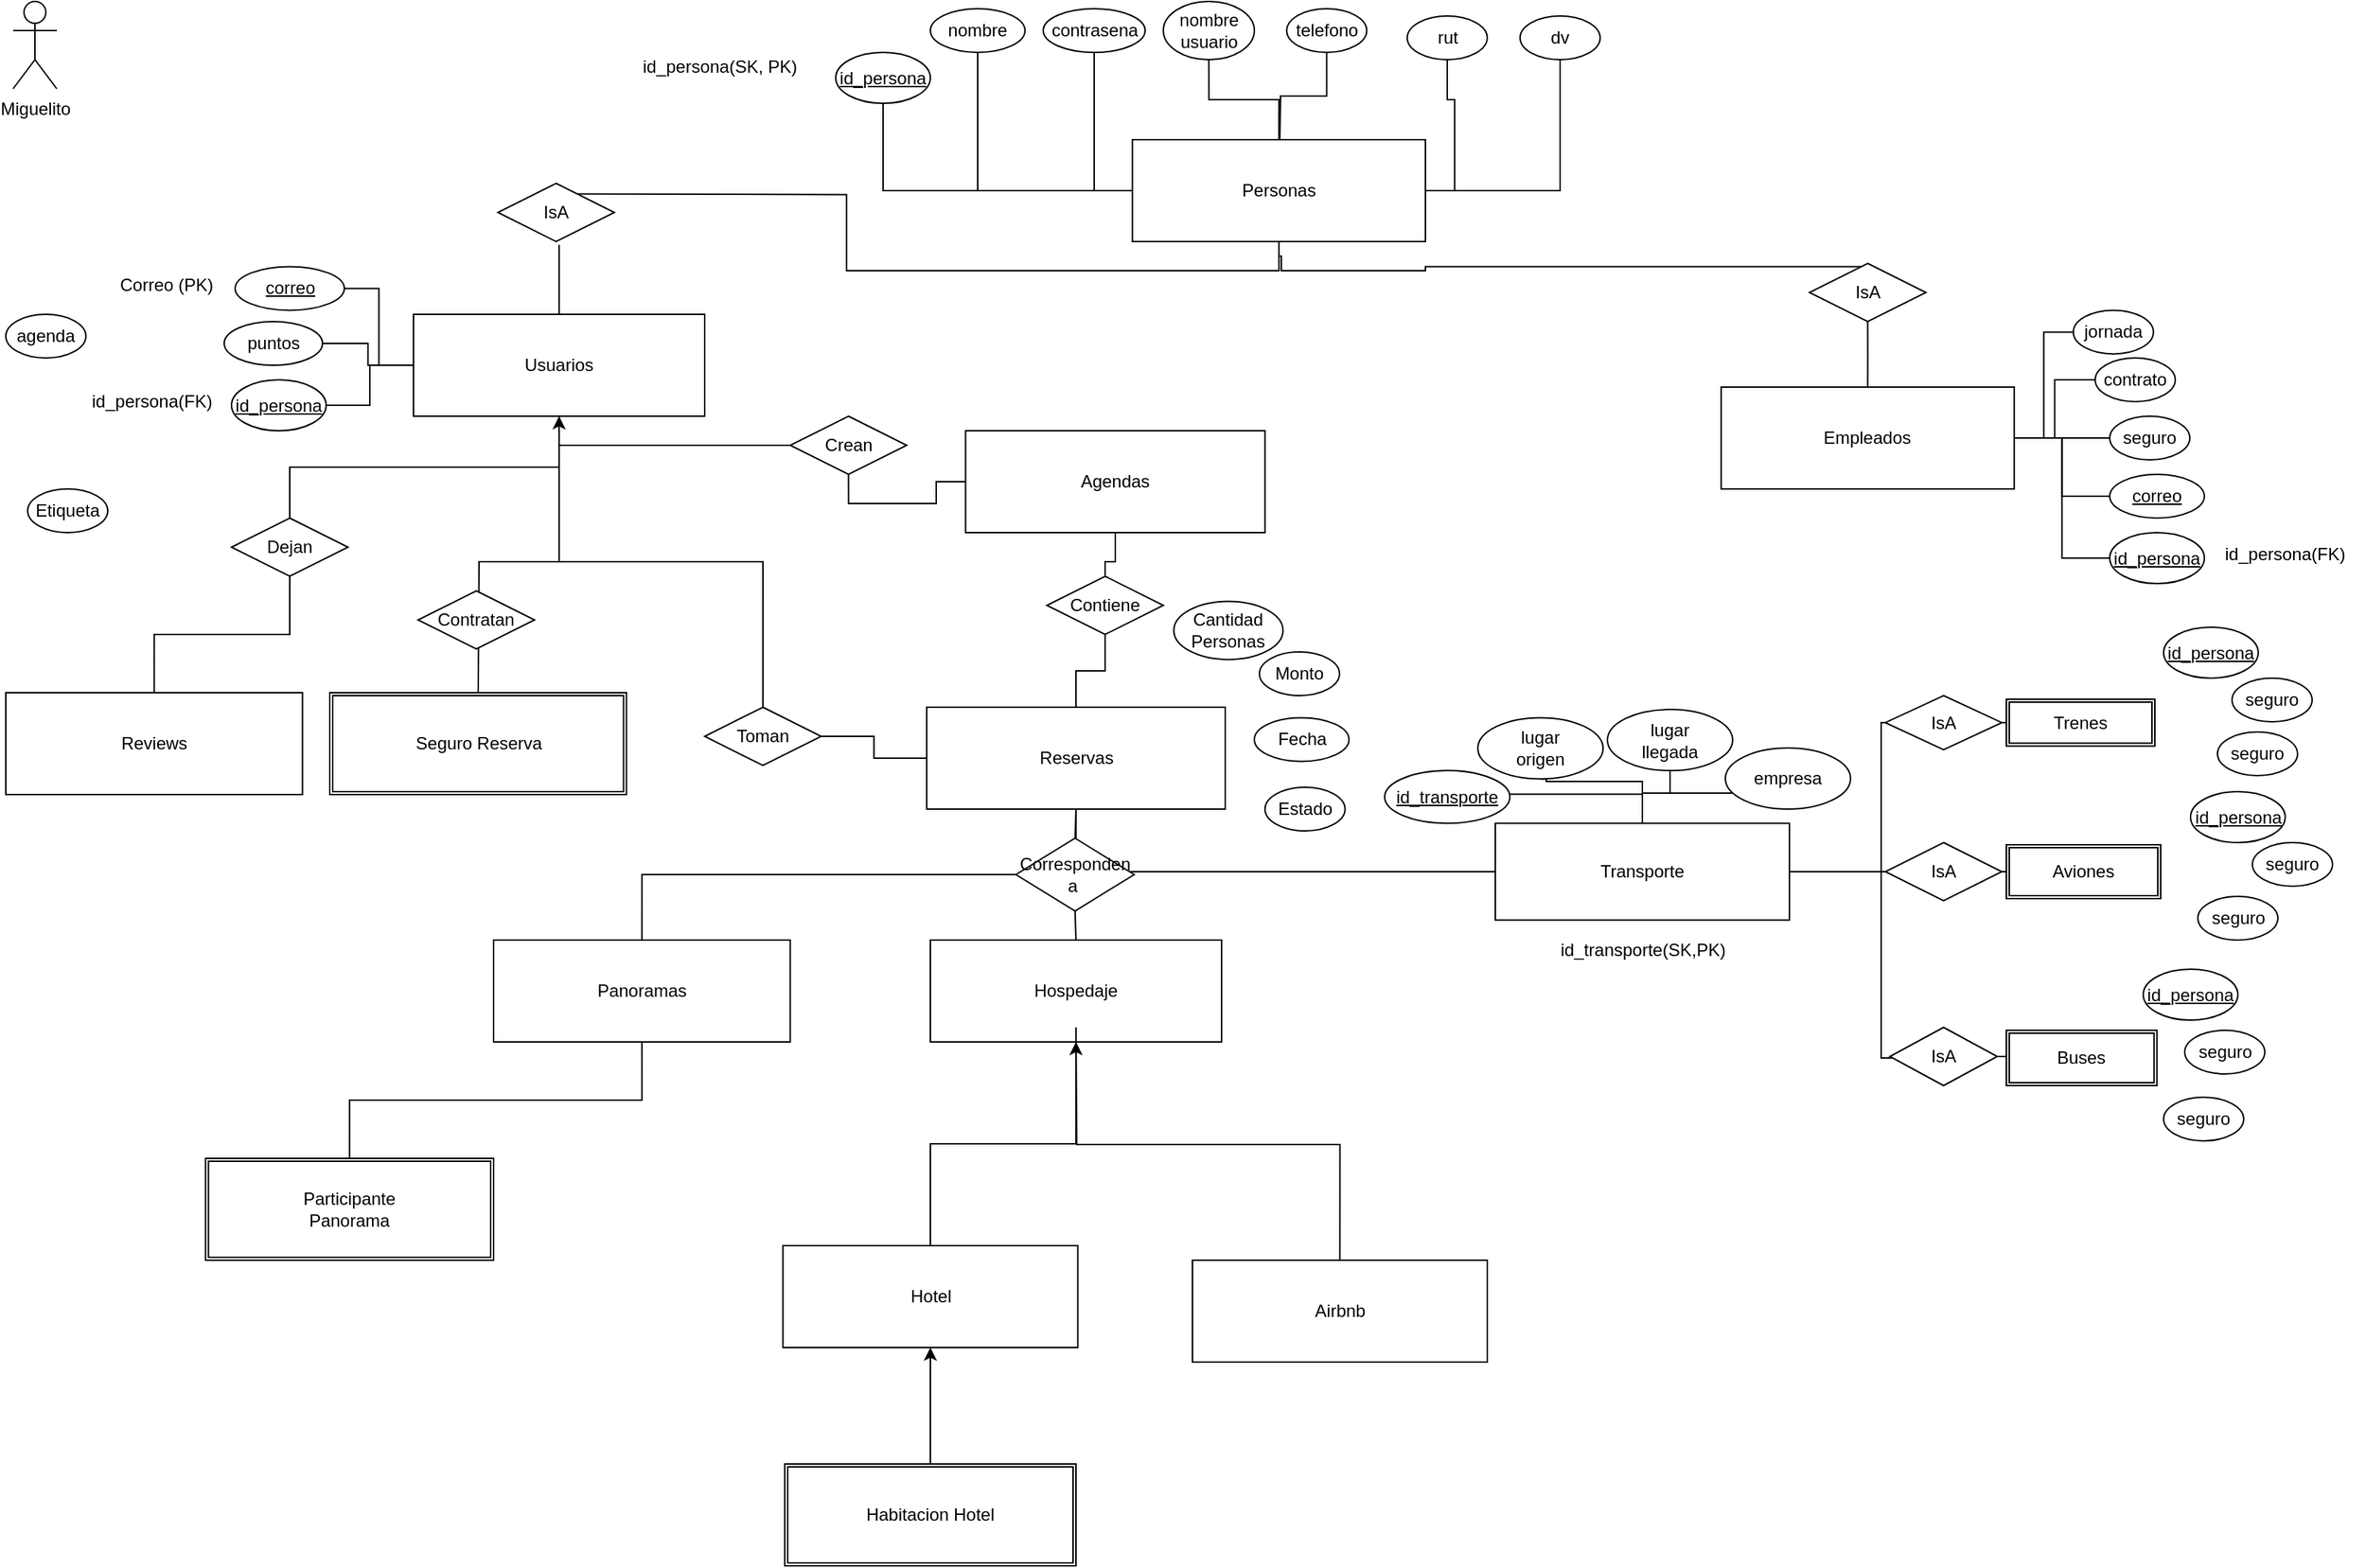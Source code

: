 <mxfile version="26.2.10">
  <diagram id="C5RBs43oDa-KdzZeNtuy" name="Page-1">
    <mxGraphModel dx="341" dy="425" grid="0" gridSize="10" guides="1" tooltips="1" connect="1" arrows="1" fold="1" page="1" pageScale="1" pageWidth="827" pageHeight="1169" background="light-dark(#FFFFFF,#666666)" math="0" shadow="0">
      <root>
        <mxCell id="WIyWlLk6GJQsqaUBKTNV-0" />
        <mxCell id="WIyWlLk6GJQsqaUBKTNV-1" parent="WIyWlLk6GJQsqaUBKTNV-0" />
        <mxCell id="hxK-bMpqANBksW4O4nug-61" style="edgeStyle=orthogonalEdgeStyle;rounded=0;orthogonalLoop=1;jettySize=auto;html=1;exitX=0.5;exitY=1;exitDx=0;exitDy=0;entryX=0.5;entryY=0;entryDx=0;entryDy=0;endArrow=none;startFill=0;labelBackgroundColor=none;fontColor=default;" edge="1" parent="WIyWlLk6GJQsqaUBKTNV-1" source="hxK-bMpqANBksW4O4nug-2">
          <mxGeometry relative="1" as="geometry">
            <mxPoint x="405" y="147.19" as="targetPoint" />
          </mxGeometry>
        </mxCell>
        <mxCell id="hxK-bMpqANBksW4O4nug-2" value="Personas" style="rounded=0;whiteSpace=wrap;html=1;labelBackgroundColor=none;" vertex="1" parent="WIyWlLk6GJQsqaUBKTNV-1">
          <mxGeometry x="798.75" y="110" width="201.25" height="70" as="geometry" />
        </mxCell>
        <mxCell id="hxK-bMpqANBksW4O4nug-65" style="edgeStyle=orthogonalEdgeStyle;rounded=0;orthogonalLoop=1;jettySize=auto;html=1;exitX=0.5;exitY=0;exitDx=0;exitDy=0;entryX=1;entryY=0.5;entryDx=0;entryDy=0;endArrow=none;startFill=0;labelBackgroundColor=none;fontColor=default;" edge="1" parent="WIyWlLk6GJQsqaUBKTNV-1" source="hxK-bMpqANBksW4O4nug-3">
          <mxGeometry relative="1" as="geometry">
            <mxPoint x="405.0" y="182.19" as="targetPoint" />
          </mxGeometry>
        </mxCell>
        <mxCell id="hxK-bMpqANBksW4O4nug-3" value="Usuarios" style="rounded=0;whiteSpace=wrap;html=1;labelBackgroundColor=none;" vertex="1" parent="WIyWlLk6GJQsqaUBKTNV-1">
          <mxGeometry x="305" y="230" width="199.99" height="70" as="geometry" />
        </mxCell>
        <mxCell id="hxK-bMpqANBksW4O4nug-144" style="edgeStyle=orthogonalEdgeStyle;rounded=0;orthogonalLoop=1;jettySize=auto;html=1;exitX=0.5;exitY=1;exitDx=0;exitDy=0;endArrow=none;startFill=0;labelBackgroundColor=none;fontColor=default;" edge="1" parent="WIyWlLk6GJQsqaUBKTNV-1" source="hxK-bMpqANBksW4O4nug-145" target="hxK-bMpqANBksW4O4nug-6">
          <mxGeometry relative="1" as="geometry" />
        </mxCell>
        <mxCell id="hxK-bMpqANBksW4O4nug-5" value="Agendas" style="rounded=0;whiteSpace=wrap;html=1;labelBackgroundColor=none;" vertex="1" parent="WIyWlLk6GJQsqaUBKTNV-1">
          <mxGeometry x="684.19" y="310" width="205.62" height="70" as="geometry" />
        </mxCell>
        <mxCell id="hxK-bMpqANBksW4O4nug-137" style="edgeStyle=orthogonalEdgeStyle;rounded=0;orthogonalLoop=1;jettySize=auto;html=1;exitX=0.5;exitY=0;exitDx=0;exitDy=0;entryX=0.5;entryY=1;entryDx=0;entryDy=0;labelBackgroundColor=none;fontColor=default;" edge="1" parent="WIyWlLk6GJQsqaUBKTNV-1" source="hxK-bMpqANBksW4O4nug-138" target="hxK-bMpqANBksW4O4nug-3">
          <mxGeometry relative="1" as="geometry">
            <Array as="points">
              <mxPoint x="545" y="400" />
              <mxPoint x="405" y="400" />
            </Array>
          </mxGeometry>
        </mxCell>
        <mxCell id="hxK-bMpqANBksW4O4nug-6" value="Reservas" style="rounded=0;whiteSpace=wrap;html=1;labelBackgroundColor=none;" vertex="1" parent="WIyWlLk6GJQsqaUBKTNV-1">
          <mxGeometry x="657.5" y="500" width="205" height="70" as="geometry" />
        </mxCell>
        <mxCell id="hxK-bMpqANBksW4O4nug-98" style="edgeStyle=orthogonalEdgeStyle;rounded=0;orthogonalLoop=1;jettySize=auto;html=1;exitX=0.5;exitY=0;exitDx=0;exitDy=0;entryX=0.5;entryY=1;entryDx=0;entryDy=0;endArrow=none;startFill=0;labelBackgroundColor=none;fontColor=default;" edge="1" parent="WIyWlLk6GJQsqaUBKTNV-1" source="hxK-bMpqANBksW4O4nug-150" target="hxK-bMpqANBksW4O4nug-6">
          <mxGeometry relative="1" as="geometry">
            <mxPoint x="760.222" y="600" as="targetPoint" />
          </mxGeometry>
        </mxCell>
        <mxCell id="hxK-bMpqANBksW4O4nug-7" value="Hospedaje" style="rounded=0;whiteSpace=wrap;html=1;labelBackgroundColor=none;" vertex="1" parent="WIyWlLk6GJQsqaUBKTNV-1">
          <mxGeometry x="660" y="660" width="200" height="70" as="geometry" />
        </mxCell>
        <mxCell id="hxK-bMpqANBksW4O4nug-101" style="edgeStyle=orthogonalEdgeStyle;rounded=0;orthogonalLoop=1;jettySize=auto;html=1;exitX=0.5;exitY=0;exitDx=0;exitDy=0;entryX=0.5;entryY=1;entryDx=0;entryDy=0;labelBackgroundColor=none;fontColor=default;" edge="1" parent="WIyWlLk6GJQsqaUBKTNV-1" source="hxK-bMpqANBksW4O4nug-8" target="hxK-bMpqANBksW4O4nug-7">
          <mxGeometry relative="1" as="geometry" />
        </mxCell>
        <mxCell id="hxK-bMpqANBksW4O4nug-8" value="Hotel" style="rounded=0;whiteSpace=wrap;html=1;labelBackgroundColor=none;" vertex="1" parent="WIyWlLk6GJQsqaUBKTNV-1">
          <mxGeometry x="558.75" y="870" width="202.5" height="70" as="geometry" />
        </mxCell>
        <mxCell id="hxK-bMpqANBksW4O4nug-102" style="edgeStyle=orthogonalEdgeStyle;rounded=0;orthogonalLoop=1;jettySize=auto;html=1;exitX=0.5;exitY=0;exitDx=0;exitDy=0;endArrow=none;startFill=0;labelBackgroundColor=none;fontColor=default;" edge="1" parent="WIyWlLk6GJQsqaUBKTNV-1" source="hxK-bMpqANBksW4O4nug-9">
          <mxGeometry relative="1" as="geometry">
            <mxPoint x="760" y="720" as="targetPoint" />
          </mxGeometry>
        </mxCell>
        <mxCell id="hxK-bMpqANBksW4O4nug-9" value="Airbnb" style="rounded=0;whiteSpace=wrap;html=1;labelBackgroundColor=none;" vertex="1" parent="WIyWlLk6GJQsqaUBKTNV-1">
          <mxGeometry x="840" y="880" width="202.5" height="70" as="geometry" />
        </mxCell>
        <mxCell id="hxK-bMpqANBksW4O4nug-149" style="edgeStyle=orthogonalEdgeStyle;rounded=0;orthogonalLoop=1;jettySize=auto;html=1;exitX=0.5;exitY=0;exitDx=0;exitDy=0;entryX=0.5;entryY=1;entryDx=0;entryDy=0;endArrow=none;startFill=0;labelBackgroundColor=none;fontColor=default;" edge="1" parent="WIyWlLk6GJQsqaUBKTNV-1" source="hxK-bMpqANBksW4O4nug-10" target="hxK-bMpqANBksW4O4nug-6">
          <mxGeometry relative="1" as="geometry" />
        </mxCell>
        <mxCell id="hxK-bMpqANBksW4O4nug-10" value="Panoramas" style="rounded=0;whiteSpace=wrap;html=1;labelBackgroundColor=none;" vertex="1" parent="WIyWlLk6GJQsqaUBKTNV-1">
          <mxGeometry x="360" y="660" width="203.75" height="70" as="geometry" />
        </mxCell>
        <mxCell id="hxK-bMpqANBksW4O4nug-99" style="edgeStyle=orthogonalEdgeStyle;rounded=0;orthogonalLoop=1;jettySize=auto;html=1;exitX=0;exitY=0.5;exitDx=0;exitDy=0;entryX=0.5;entryY=1;entryDx=0;entryDy=0;endArrow=none;startFill=0;labelBackgroundColor=none;fontColor=default;" edge="1" parent="WIyWlLk6GJQsqaUBKTNV-1" source="hxK-bMpqANBksW4O4nug-11" target="hxK-bMpqANBksW4O4nug-6">
          <mxGeometry relative="1" as="geometry" />
        </mxCell>
        <mxCell id="hxK-bMpqANBksW4O4nug-164" style="edgeStyle=orthogonalEdgeStyle;rounded=0;orthogonalLoop=1;jettySize=auto;html=1;exitX=1;exitY=0.5;exitDx=0;exitDy=0;entryX=0;entryY=0.5;entryDx=0;entryDy=0;endArrow=none;startFill=0;labelBackgroundColor=none;fontColor=default;" edge="1" parent="WIyWlLk6GJQsqaUBKTNV-1" source="hxK-bMpqANBksW4O4nug-167" target="hxK-bMpqANBksW4O4nug-156">
          <mxGeometry relative="1" as="geometry" />
        </mxCell>
        <mxCell id="hxK-bMpqANBksW4O4nug-173" style="edgeStyle=orthogonalEdgeStyle;rounded=0;orthogonalLoop=1;jettySize=auto;html=1;exitX=1;exitY=0.5;exitDx=0;exitDy=0;entryX=0;entryY=0.5;entryDx=0;entryDy=0;fontColor=default;endArrow=none;startFill=0;labelBackgroundColor=none;" edge="1" parent="WIyWlLk6GJQsqaUBKTNV-1" source="hxK-bMpqANBksW4O4nug-11" target="hxK-bMpqANBksW4O4nug-167">
          <mxGeometry relative="1" as="geometry">
            <Array as="points">
              <mxPoint x="1313" y="613" />
              <mxPoint x="1313" y="511" />
            </Array>
          </mxGeometry>
        </mxCell>
        <mxCell id="hxK-bMpqANBksW4O4nug-174" style="edgeStyle=orthogonalEdgeStyle;rounded=0;orthogonalLoop=1;jettySize=auto;html=1;exitX=1;exitY=0.5;exitDx=0;exitDy=0;entryX=0;entryY=0.5;entryDx=0;entryDy=0;fontColor=default;endArrow=none;startFill=0;labelBackgroundColor=none;" edge="1" parent="WIyWlLk6GJQsqaUBKTNV-1" source="hxK-bMpqANBksW4O4nug-11" target="hxK-bMpqANBksW4O4nug-170">
          <mxGeometry relative="1" as="geometry">
            <Array as="points">
              <mxPoint x="1313" y="613" />
              <mxPoint x="1313" y="741" />
              <mxPoint x="1335" y="741" />
            </Array>
          </mxGeometry>
        </mxCell>
        <mxCell id="hxK-bMpqANBksW4O4nug-179" style="edgeStyle=orthogonalEdgeStyle;rounded=0;orthogonalLoop=1;jettySize=auto;html=1;exitX=0.5;exitY=0;exitDx=0;exitDy=0;entryX=1;entryY=0.5;entryDx=0;entryDy=0;endArrow=none;startFill=0;" edge="1" parent="WIyWlLk6GJQsqaUBKTNV-1" source="hxK-bMpqANBksW4O4nug-11" target="hxK-bMpqANBksW4O4nug-175">
          <mxGeometry relative="1" as="geometry" />
        </mxCell>
        <mxCell id="hxK-bMpqANBksW4O4nug-11" value="Transporte" style="rounded=0;whiteSpace=wrap;html=1;labelBackgroundColor=none;" vertex="1" parent="WIyWlLk6GJQsqaUBKTNV-1">
          <mxGeometry x="1048" y="579.75" width="202" height="66.5" as="geometry" />
        </mxCell>
        <mxCell id="hxK-bMpqANBksW4O4nug-107" style="edgeStyle=orthogonalEdgeStyle;rounded=0;orthogonalLoop=1;jettySize=auto;html=1;exitX=0.5;exitY=0;exitDx=0;exitDy=0;entryX=0.5;entryY=1;entryDx=0;entryDy=0;endArrow=none;startFill=0;labelBackgroundColor=none;fontColor=default;" edge="1" parent="WIyWlLk6GJQsqaUBKTNV-1" source="hxK-bMpqANBksW4O4nug-122" target="hxK-bMpqANBksW4O4nug-3">
          <mxGeometry relative="1" as="geometry" />
        </mxCell>
        <mxCell id="hxK-bMpqANBksW4O4nug-13" value="Reviews" style="rounded=0;whiteSpace=wrap;html=1;labelBackgroundColor=none;" vertex="1" parent="WIyWlLk6GJQsqaUBKTNV-1">
          <mxGeometry x="25.0" y="490" width="203.75" height="70" as="geometry" />
        </mxCell>
        <mxCell id="hxK-bMpqANBksW4O4nug-17" style="edgeStyle=orthogonalEdgeStyle;rounded=0;orthogonalLoop=1;jettySize=auto;html=1;exitX=0.5;exitY=1;exitDx=0;exitDy=0;labelBackgroundColor=none;fontColor=default;" edge="1" parent="WIyWlLk6GJQsqaUBKTNV-1">
          <mxGeometry relative="1" as="geometry">
            <mxPoint x="1481.34" y="588" as="sourcePoint" />
            <mxPoint x="1481.34" y="588" as="targetPoint" />
          </mxGeometry>
        </mxCell>
        <mxCell id="hxK-bMpqANBksW4O4nug-103" style="edgeStyle=orthogonalEdgeStyle;rounded=0;orthogonalLoop=1;jettySize=auto;html=1;exitX=0.5;exitY=0;exitDx=0;exitDy=0;entryX=0.5;entryY=1;entryDx=0;entryDy=0;labelBackgroundColor=none;fontColor=default;" edge="1" parent="WIyWlLk6GJQsqaUBKTNV-1" source="hxK-bMpqANBksW4O4nug-19" target="hxK-bMpqANBksW4O4nug-8">
          <mxGeometry relative="1" as="geometry" />
        </mxCell>
        <mxCell id="hxK-bMpqANBksW4O4nug-19" value="Habitacion Hotel" style="shape=ext;double=1;rounded=0;whiteSpace=wrap;html=1;labelBackgroundColor=none;" vertex="1" parent="WIyWlLk6GJQsqaUBKTNV-1">
          <mxGeometry x="560" y="1020" width="200" height="70" as="geometry" />
        </mxCell>
        <mxCell id="hxK-bMpqANBksW4O4nug-108" style="edgeStyle=orthogonalEdgeStyle;rounded=0;orthogonalLoop=1;jettySize=auto;html=1;exitX=0.5;exitY=0;exitDx=0;exitDy=0;entryX=0.5;entryY=1;entryDx=0;entryDy=0;endArrow=none;startFill=0;labelBackgroundColor=none;fontColor=default;" edge="1" parent="WIyWlLk6GJQsqaUBKTNV-1" source="hxK-bMpqANBksW4O4nug-20" target="hxK-bMpqANBksW4O4nug-10">
          <mxGeometry relative="1" as="geometry" />
        </mxCell>
        <mxCell id="hxK-bMpqANBksW4O4nug-20" value="Participante&lt;div&gt;Panorama&lt;/div&gt;" style="shape=ext;double=1;rounded=0;whiteSpace=wrap;html=1;labelBackgroundColor=none;" vertex="1" parent="WIyWlLk6GJQsqaUBKTNV-1">
          <mxGeometry x="162.19" y="810" width="197.81" height="70" as="geometry" />
        </mxCell>
        <mxCell id="hxK-bMpqANBksW4O4nug-147" style="edgeStyle=orthogonalEdgeStyle;rounded=0;orthogonalLoop=1;jettySize=auto;html=1;exitX=1;exitY=0.5;exitDx=0;exitDy=0;entryX=0;entryY=0.5;entryDx=0;entryDy=0;endArrow=none;startFill=0;labelBackgroundColor=none;fontColor=default;" edge="1" parent="WIyWlLk6GJQsqaUBKTNV-1" source="hxK-bMpqANBksW4O4nug-36" target="hxK-bMpqANBksW4O4nug-3">
          <mxGeometry relative="1" as="geometry" />
        </mxCell>
        <mxCell id="hxK-bMpqANBksW4O4nug-36" value="&lt;u&gt;correo&lt;/u&gt;" style="ellipse;whiteSpace=wrap;html=1;labelBackgroundColor=none;" vertex="1" parent="WIyWlLk6GJQsqaUBKTNV-1">
          <mxGeometry x="182.5" y="197.19" width="75" height="30" as="geometry" />
        </mxCell>
        <mxCell id="hxK-bMpqANBksW4O4nug-116" style="edgeStyle=orthogonalEdgeStyle;rounded=0;orthogonalLoop=1;jettySize=auto;html=1;exitX=0.5;exitY=1;exitDx=0;exitDy=0;entryX=0;entryY=0.5;entryDx=0;entryDy=0;endArrow=none;startFill=0;labelBackgroundColor=none;fontColor=default;" edge="1" parent="WIyWlLk6GJQsqaUBKTNV-1" source="hxK-bMpqANBksW4O4nug-37" target="hxK-bMpqANBksW4O4nug-2">
          <mxGeometry relative="1" as="geometry" />
        </mxCell>
        <mxCell id="hxK-bMpqANBksW4O4nug-37" value="nombre" style="ellipse;whiteSpace=wrap;html=1;labelBackgroundColor=none;" vertex="1" parent="WIyWlLk6GJQsqaUBKTNV-1">
          <mxGeometry x="660" y="20" width="65" height="30" as="geometry" />
        </mxCell>
        <mxCell id="hxK-bMpqANBksW4O4nug-117" style="edgeStyle=orthogonalEdgeStyle;rounded=0;orthogonalLoop=1;jettySize=auto;html=1;exitX=0.5;exitY=1;exitDx=0;exitDy=0;entryX=0;entryY=0.5;entryDx=0;entryDy=0;endArrow=none;startFill=0;labelBackgroundColor=none;fontColor=default;" edge="1" parent="WIyWlLk6GJQsqaUBKTNV-1" source="hxK-bMpqANBksW4O4nug-38" target="hxK-bMpqANBksW4O4nug-2">
          <mxGeometry relative="1" as="geometry" />
        </mxCell>
        <mxCell id="hxK-bMpqANBksW4O4nug-38" value="contrasena" style="ellipse;whiteSpace=wrap;html=1;labelBackgroundColor=none;" vertex="1" parent="WIyWlLk6GJQsqaUBKTNV-1">
          <mxGeometry x="737.5" y="20" width="70" height="30" as="geometry" />
        </mxCell>
        <mxCell id="hxK-bMpqANBksW4O4nug-118" style="edgeStyle=orthogonalEdgeStyle;rounded=0;orthogonalLoop=1;jettySize=auto;html=1;exitX=0.5;exitY=1;exitDx=0;exitDy=0;entryX=0.5;entryY=0;entryDx=0;entryDy=0;endArrow=none;startFill=0;labelBackgroundColor=none;fontColor=default;" edge="1" parent="WIyWlLk6GJQsqaUBKTNV-1" source="hxK-bMpqANBksW4O4nug-39" target="hxK-bMpqANBksW4O4nug-2">
          <mxGeometry relative="1" as="geometry" />
        </mxCell>
        <mxCell id="hxK-bMpqANBksW4O4nug-39" value="nombre&lt;div&gt;usuario&lt;/div&gt;" style="ellipse;whiteSpace=wrap;html=1;labelBackgroundColor=none;" vertex="1" parent="WIyWlLk6GJQsqaUBKTNV-1">
          <mxGeometry x="820" y="15" width="62.5" height="40" as="geometry" />
        </mxCell>
        <mxCell id="hxK-bMpqANBksW4O4nug-119" style="edgeStyle=orthogonalEdgeStyle;rounded=0;orthogonalLoop=1;jettySize=auto;html=1;exitX=0.5;exitY=1;exitDx=0;exitDy=0;endArrow=none;startFill=0;labelBackgroundColor=none;fontColor=default;" edge="1" parent="WIyWlLk6GJQsqaUBKTNV-1" source="hxK-bMpqANBksW4O4nug-40">
          <mxGeometry relative="1" as="geometry">
            <mxPoint x="900" y="110" as="targetPoint" />
          </mxGeometry>
        </mxCell>
        <mxCell id="hxK-bMpqANBksW4O4nug-40" value="telefono" style="ellipse;whiteSpace=wrap;html=1;labelBackgroundColor=none;" vertex="1" parent="WIyWlLk6GJQsqaUBKTNV-1">
          <mxGeometry x="904.69" y="20" width="55" height="30" as="geometry" />
        </mxCell>
        <mxCell id="hxK-bMpqANBksW4O4nug-120" style="edgeStyle=orthogonalEdgeStyle;rounded=0;orthogonalLoop=1;jettySize=auto;html=1;exitX=0.5;exitY=1;exitDx=0;exitDy=0;entryX=1;entryY=0.5;entryDx=0;entryDy=0;endArrow=none;startFill=0;labelBackgroundColor=none;fontColor=default;" edge="1" parent="WIyWlLk6GJQsqaUBKTNV-1" source="hxK-bMpqANBksW4O4nug-41" target="hxK-bMpqANBksW4O4nug-2">
          <mxGeometry relative="1" as="geometry" />
        </mxCell>
        <mxCell id="hxK-bMpqANBksW4O4nug-41" value="rut" style="ellipse;whiteSpace=wrap;html=1;labelBackgroundColor=none;" vertex="1" parent="WIyWlLk6GJQsqaUBKTNV-1">
          <mxGeometry x="987.5" y="25" width="55" height="30" as="geometry" />
        </mxCell>
        <mxCell id="hxK-bMpqANBksW4O4nug-121" style="edgeStyle=orthogonalEdgeStyle;rounded=0;orthogonalLoop=1;jettySize=auto;html=1;exitX=0.5;exitY=1;exitDx=0;exitDy=0;entryX=1;entryY=0.5;entryDx=0;entryDy=0;endArrow=none;startFill=0;labelBackgroundColor=none;fontColor=default;" edge="1" parent="WIyWlLk6GJQsqaUBKTNV-1" source="hxK-bMpqANBksW4O4nug-42" target="hxK-bMpqANBksW4O4nug-2">
          <mxGeometry relative="1" as="geometry" />
        </mxCell>
        <mxCell id="hxK-bMpqANBksW4O4nug-42" value="dv" style="ellipse;whiteSpace=wrap;html=1;labelBackgroundColor=none;" vertex="1" parent="WIyWlLk6GJQsqaUBKTNV-1">
          <mxGeometry x="1065" y="25" width="55" height="30" as="geometry" />
        </mxCell>
        <mxCell id="hxK-bMpqANBksW4O4nug-66" style="edgeStyle=orthogonalEdgeStyle;rounded=0;orthogonalLoop=1;jettySize=auto;html=1;exitX=0.5;exitY=0;exitDx=0;exitDy=0;entryX=1;entryY=0.5;entryDx=0;entryDy=0;endArrow=none;startFill=0;labelBackgroundColor=none;fontColor=default;" edge="1" parent="WIyWlLk6GJQsqaUBKTNV-1" source="hxK-bMpqANBksW4O4nug-57">
          <mxGeometry relative="1" as="geometry">
            <mxPoint x="1303.75" y="232.19" as="targetPoint" />
          </mxGeometry>
        </mxCell>
        <mxCell id="hxK-bMpqANBksW4O4nug-57" value="Empleados" style="rounded=0;whiteSpace=wrap;html=1;labelBackgroundColor=none;" vertex="1" parent="WIyWlLk6GJQsqaUBKTNV-1">
          <mxGeometry x="1203.13" y="280" width="201.25" height="70" as="geometry" />
        </mxCell>
        <mxCell id="hxK-bMpqANBksW4O4nug-64" style="edgeStyle=orthogonalEdgeStyle;rounded=0;orthogonalLoop=1;jettySize=auto;html=1;exitX=0.5;exitY=0;exitDx=0;exitDy=0;endArrow=none;startFill=0;labelBackgroundColor=none;fontColor=default;" edge="1" parent="WIyWlLk6GJQsqaUBKTNV-1">
          <mxGeometry relative="1" as="geometry">
            <mxPoint x="900" y="190" as="targetPoint" />
            <mxPoint x="1303.75" y="197.19" as="sourcePoint" />
            <Array as="points">
              <mxPoint x="1000" y="200" />
              <mxPoint x="901" y="200" />
              <mxPoint x="901" y="190" />
            </Array>
          </mxGeometry>
        </mxCell>
        <mxCell id="hxK-bMpqANBksW4O4nug-124" style="edgeStyle=orthogonalEdgeStyle;rounded=0;orthogonalLoop=1;jettySize=auto;html=1;exitX=0;exitY=0.5;exitDx=0;exitDy=0;entryX=1;entryY=0.5;entryDx=0;entryDy=0;endArrow=none;startFill=0;labelBackgroundColor=none;fontColor=default;" edge="1" parent="WIyWlLk6GJQsqaUBKTNV-1" source="hxK-bMpqANBksW4O4nug-72" target="hxK-bMpqANBksW4O4nug-57">
          <mxGeometry relative="1" as="geometry" />
        </mxCell>
        <mxCell id="hxK-bMpqANBksW4O4nug-72" value="jornada" style="ellipse;whiteSpace=wrap;html=1;labelBackgroundColor=none;" vertex="1" parent="WIyWlLk6GJQsqaUBKTNV-1">
          <mxGeometry x="1445" y="227.19" width="55" height="30" as="geometry" />
        </mxCell>
        <mxCell id="hxK-bMpqANBksW4O4nug-126" style="edgeStyle=orthogonalEdgeStyle;rounded=0;orthogonalLoop=1;jettySize=auto;html=1;exitX=0;exitY=0.5;exitDx=0;exitDy=0;entryX=1;entryY=0.5;entryDx=0;entryDy=0;endArrow=none;startFill=0;labelBackgroundColor=none;fontColor=default;" edge="1" parent="WIyWlLk6GJQsqaUBKTNV-1" source="hxK-bMpqANBksW4O4nug-73" target="hxK-bMpqANBksW4O4nug-57">
          <mxGeometry relative="1" as="geometry" />
        </mxCell>
        <mxCell id="hxK-bMpqANBksW4O4nug-73" value="contrato" style="ellipse;whiteSpace=wrap;html=1;labelBackgroundColor=none;" vertex="1" parent="WIyWlLk6GJQsqaUBKTNV-1">
          <mxGeometry x="1460" y="260" width="55" height="30" as="geometry" />
        </mxCell>
        <mxCell id="hxK-bMpqANBksW4O4nug-127" style="edgeStyle=orthogonalEdgeStyle;rounded=0;orthogonalLoop=1;jettySize=auto;html=1;exitX=0;exitY=0.5;exitDx=0;exitDy=0;entryX=1;entryY=0.5;entryDx=0;entryDy=0;endArrow=none;startFill=0;labelBackgroundColor=none;fontColor=default;" edge="1" parent="WIyWlLk6GJQsqaUBKTNV-1" source="hxK-bMpqANBksW4O4nug-74" target="hxK-bMpqANBksW4O4nug-57">
          <mxGeometry relative="1" as="geometry" />
        </mxCell>
        <mxCell id="hxK-bMpqANBksW4O4nug-74" value="seguro" style="ellipse;whiteSpace=wrap;html=1;labelBackgroundColor=none;" vertex="1" parent="WIyWlLk6GJQsqaUBKTNV-1">
          <mxGeometry x="1470" y="300" width="55" height="30" as="geometry" />
        </mxCell>
        <mxCell id="hxK-bMpqANBksW4O4nug-75" value="agenda" style="ellipse;whiteSpace=wrap;html=1;labelBackgroundColor=none;" vertex="1" parent="WIyWlLk6GJQsqaUBKTNV-1">
          <mxGeometry x="25" y="230" width="55" height="30" as="geometry" />
        </mxCell>
        <mxCell id="hxK-bMpqANBksW4O4nug-148" style="edgeStyle=orthogonalEdgeStyle;rounded=0;orthogonalLoop=1;jettySize=auto;html=1;exitX=1;exitY=0.5;exitDx=0;exitDy=0;entryX=0;entryY=0.5;entryDx=0;entryDy=0;endArrow=none;startFill=0;labelBackgroundColor=none;fontColor=default;" edge="1" parent="WIyWlLk6GJQsqaUBKTNV-1" source="hxK-bMpqANBksW4O4nug-76" target="hxK-bMpqANBksW4O4nug-3">
          <mxGeometry relative="1" as="geometry" />
        </mxCell>
        <mxCell id="hxK-bMpqANBksW4O4nug-76" value="puntos" style="ellipse;whiteSpace=wrap;html=1;labelBackgroundColor=none;" vertex="1" parent="WIyWlLk6GJQsqaUBKTNV-1">
          <mxGeometry x="175" y="235" width="67.5" height="30" as="geometry" />
        </mxCell>
        <mxCell id="hxK-bMpqANBksW4O4nug-78" value="Miguelito" style="shape=umlActor;verticalLabelPosition=bottom;verticalAlign=top;html=1;labelBackgroundColor=none;" vertex="1" parent="WIyWlLk6GJQsqaUBKTNV-1">
          <mxGeometry x="30" y="15" width="30" height="60" as="geometry" />
        </mxCell>
        <mxCell id="hxK-bMpqANBksW4O4nug-83" value="Etiqueta" style="ellipse;whiteSpace=wrap;html=1;labelBackgroundColor=none;" vertex="1" parent="WIyWlLk6GJQsqaUBKTNV-1">
          <mxGeometry x="40" y="350" width="55" height="30" as="geometry" />
        </mxCell>
        <mxCell id="hxK-bMpqANBksW4O4nug-86" value="Estado" style="ellipse;whiteSpace=wrap;html=1;labelBackgroundColor=none;" vertex="1" parent="WIyWlLk6GJQsqaUBKTNV-1">
          <mxGeometry x="889.81" y="555" width="55" height="30" as="geometry" />
        </mxCell>
        <mxCell id="hxK-bMpqANBksW4O4nug-133" style="edgeStyle=orthogonalEdgeStyle;rounded=0;orthogonalLoop=1;jettySize=auto;html=1;exitX=0.5;exitY=0;exitDx=0;exitDy=0;entryX=0.5;entryY=1;entryDx=0;entryDy=0;endArrow=none;startFill=0;labelBackgroundColor=none;fontColor=default;" edge="1" parent="WIyWlLk6GJQsqaUBKTNV-1" source="hxK-bMpqANBksW4O4nug-87" target="hxK-bMpqANBksW4O4nug-3">
          <mxGeometry relative="1" as="geometry">
            <mxPoint x="400" y="430" as="targetPoint" />
            <Array as="points">
              <mxPoint x="350" y="500" />
              <mxPoint x="350" y="400" />
              <mxPoint x="405" y="400" />
            </Array>
          </mxGeometry>
        </mxCell>
        <mxCell id="hxK-bMpqANBksW4O4nug-87" value="Seguro Reserva" style="shape=ext;double=1;rounded=0;whiteSpace=wrap;html=1;labelBackgroundColor=none;" vertex="1" parent="WIyWlLk6GJQsqaUBKTNV-1">
          <mxGeometry x="247.5" y="490" width="203.75" height="70" as="geometry" />
        </mxCell>
        <mxCell id="hxK-bMpqANBksW4O4nug-90" value="Fecha" style="ellipse;whiteSpace=wrap;html=1;labelBackgroundColor=none;" vertex="1" parent="WIyWlLk6GJQsqaUBKTNV-1">
          <mxGeometry x="882.5" y="507.19" width="65" height="30" as="geometry" />
        </mxCell>
        <mxCell id="hxK-bMpqANBksW4O4nug-91" value="Monto" style="ellipse;whiteSpace=wrap;html=1;labelBackgroundColor=none;" vertex="1" parent="WIyWlLk6GJQsqaUBKTNV-1">
          <mxGeometry x="886" y="462" width="55" height="30" as="geometry" />
        </mxCell>
        <mxCell id="hxK-bMpqANBksW4O4nug-92" value="Cantidad&lt;div&gt;Personas&lt;/div&gt;" style="ellipse;whiteSpace=wrap;html=1;labelBackgroundColor=none;" vertex="1" parent="WIyWlLk6GJQsqaUBKTNV-1">
          <mxGeometry x="827.19" y="427.19" width="75" height="40" as="geometry" />
        </mxCell>
        <mxCell id="hxK-bMpqANBksW4O4nug-96" style="edgeStyle=orthogonalEdgeStyle;rounded=0;orthogonalLoop=1;jettySize=auto;html=1;exitX=0.5;exitY=1;exitDx=0;exitDy=0;labelBackgroundColor=none;fontColor=default;" edge="1" parent="WIyWlLk6GJQsqaUBKTNV-1" source="hxK-bMpqANBksW4O4nug-91" target="hxK-bMpqANBksW4O4nug-91">
          <mxGeometry relative="1" as="geometry" />
        </mxCell>
        <mxCell id="hxK-bMpqANBksW4O4nug-128" style="edgeStyle=orthogonalEdgeStyle;rounded=0;orthogonalLoop=1;jettySize=auto;html=1;exitX=0;exitY=0.5;exitDx=0;exitDy=0;entryX=1;entryY=0.5;entryDx=0;entryDy=0;endArrow=none;startFill=0;labelBackgroundColor=none;fontColor=default;" edge="1" parent="WIyWlLk6GJQsqaUBKTNV-1" source="hxK-bMpqANBksW4O4nug-109" target="hxK-bMpqANBksW4O4nug-57">
          <mxGeometry relative="1" as="geometry" />
        </mxCell>
        <mxCell id="hxK-bMpqANBksW4O4nug-109" value="&lt;u&gt;correo&lt;/u&gt;" style="ellipse;whiteSpace=wrap;html=1;labelBackgroundColor=none;" vertex="1" parent="WIyWlLk6GJQsqaUBKTNV-1">
          <mxGeometry x="1470" y="340" width="65" height="30" as="geometry" />
        </mxCell>
        <mxCell id="hxK-bMpqANBksW4O4nug-110" value="IsA" style="rhombus;whiteSpace=wrap;html=1;labelBackgroundColor=none;" vertex="1" parent="WIyWlLk6GJQsqaUBKTNV-1">
          <mxGeometry x="362.97" y="140" width="80" height="40" as="geometry" />
        </mxCell>
        <mxCell id="hxK-bMpqANBksW4O4nug-111" value="IsA" style="rhombus;whiteSpace=wrap;html=1;labelBackgroundColor=none;" vertex="1" parent="WIyWlLk6GJQsqaUBKTNV-1">
          <mxGeometry x="1263.76" y="195" width="80" height="40" as="geometry" />
        </mxCell>
        <mxCell id="hxK-bMpqANBksW4O4nug-115" style="edgeStyle=orthogonalEdgeStyle;rounded=0;orthogonalLoop=1;jettySize=auto;html=1;exitX=0.5;exitY=1;exitDx=0;exitDy=0;entryX=0;entryY=0.5;entryDx=0;entryDy=0;endArrow=none;startFill=0;labelBackgroundColor=none;fontColor=default;" edge="1" parent="WIyWlLk6GJQsqaUBKTNV-1" source="hxK-bMpqANBksW4O4nug-112" target="hxK-bMpqANBksW4O4nug-2">
          <mxGeometry relative="1" as="geometry" />
        </mxCell>
        <mxCell id="hxK-bMpqANBksW4O4nug-112" value="&lt;u&gt;id_persona&lt;/u&gt;" style="ellipse;whiteSpace=wrap;html=1;labelBackgroundColor=none;" vertex="1" parent="WIyWlLk6GJQsqaUBKTNV-1">
          <mxGeometry x="595" y="50" width="65" height="35" as="geometry" />
        </mxCell>
        <mxCell id="hxK-bMpqANBksW4O4nug-113" value="id_persona(SK, PK)" style="text;html=1;align=center;verticalAlign=middle;resizable=0;points=[];autosize=1;strokeColor=none;fillColor=none;labelBackgroundColor=none;" vertex="1" parent="WIyWlLk6GJQsqaUBKTNV-1">
          <mxGeometry x="450" y="45" width="130" height="30" as="geometry" />
        </mxCell>
        <mxCell id="hxK-bMpqANBksW4O4nug-130" value="" style="edgeStyle=orthogonalEdgeStyle;rounded=0;orthogonalLoop=1;jettySize=auto;html=1;exitX=0.5;exitY=1;exitDx=0;exitDy=0;entryX=0;entryY=0.5;entryDx=0;entryDy=0;endArrow=none;startFill=0;labelBackgroundColor=none;fontColor=default;" edge="1" parent="WIyWlLk6GJQsqaUBKTNV-1" source="hxK-bMpqANBksW4O4nug-135" target="hxK-bMpqANBksW4O4nug-5">
          <mxGeometry relative="1" as="geometry">
            <mxPoint x="405" y="300" as="sourcePoint" />
            <mxPoint x="551.88" y="400" as="targetPoint" />
          </mxGeometry>
        </mxCell>
        <mxCell id="hxK-bMpqANBksW4O4nug-134" value="Contratan" style="rhombus;whiteSpace=wrap;html=1;labelBackgroundColor=none;" vertex="1" parent="WIyWlLk6GJQsqaUBKTNV-1">
          <mxGeometry x="308.13" y="420" width="80" height="40" as="geometry" />
        </mxCell>
        <mxCell id="hxK-bMpqANBksW4O4nug-136" value="" style="edgeStyle=orthogonalEdgeStyle;rounded=0;orthogonalLoop=1;jettySize=auto;html=1;exitX=0.5;exitY=1;exitDx=0;exitDy=0;entryX=0;entryY=0.5;entryDx=0;entryDy=0;endArrow=none;startFill=0;labelBackgroundColor=none;fontColor=default;" edge="1" parent="WIyWlLk6GJQsqaUBKTNV-1" source="hxK-bMpqANBksW4O4nug-3" target="hxK-bMpqANBksW4O4nug-135">
          <mxGeometry relative="1" as="geometry">
            <mxPoint x="405" y="300" as="sourcePoint" />
            <mxPoint x="660" y="375" as="targetPoint" />
          </mxGeometry>
        </mxCell>
        <mxCell id="hxK-bMpqANBksW4O4nug-135" value="Crean" style="rhombus;whiteSpace=wrap;html=1;labelBackgroundColor=none;" vertex="1" parent="WIyWlLk6GJQsqaUBKTNV-1">
          <mxGeometry x="563.75" y="300" width="80" height="40" as="geometry" />
        </mxCell>
        <mxCell id="hxK-bMpqANBksW4O4nug-140" style="edgeStyle=orthogonalEdgeStyle;rounded=0;orthogonalLoop=1;jettySize=auto;html=1;exitX=1;exitY=0.5;exitDx=0;exitDy=0;entryX=0;entryY=0.5;entryDx=0;entryDy=0;endArrow=none;startFill=0;labelBackgroundColor=none;fontColor=default;" edge="1" parent="WIyWlLk6GJQsqaUBKTNV-1" source="hxK-bMpqANBksW4O4nug-138" target="hxK-bMpqANBksW4O4nug-6">
          <mxGeometry relative="1" as="geometry" />
        </mxCell>
        <mxCell id="hxK-bMpqANBksW4O4nug-138" value="Toman" style="rhombus;whiteSpace=wrap;html=1;labelBackgroundColor=none;" vertex="1" parent="WIyWlLk6GJQsqaUBKTNV-1">
          <mxGeometry x="504.99" y="500" width="80" height="40" as="geometry" />
        </mxCell>
        <mxCell id="hxK-bMpqANBksW4O4nug-143" value="" style="edgeStyle=orthogonalEdgeStyle;rounded=0;orthogonalLoop=1;jettySize=auto;html=1;exitX=0.5;exitY=0;exitDx=0;exitDy=0;entryX=0.5;entryY=1;entryDx=0;entryDy=0;endArrow=none;startFill=0;labelBackgroundColor=none;fontColor=default;" edge="1" parent="WIyWlLk6GJQsqaUBKTNV-1" source="hxK-bMpqANBksW4O4nug-13" target="hxK-bMpqANBksW4O4nug-122">
          <mxGeometry relative="1" as="geometry">
            <mxPoint x="127" y="490" as="sourcePoint" />
            <mxPoint x="405" y="300" as="targetPoint" />
          </mxGeometry>
        </mxCell>
        <mxCell id="hxK-bMpqANBksW4O4nug-122" value="Dejan" style="rhombus;whiteSpace=wrap;html=1;labelBackgroundColor=none;" vertex="1" parent="WIyWlLk6GJQsqaUBKTNV-1">
          <mxGeometry x="180" y="370" width="80" height="40" as="geometry" />
        </mxCell>
        <mxCell id="hxK-bMpqANBksW4O4nug-146" value="" style="edgeStyle=orthogonalEdgeStyle;rounded=0;orthogonalLoop=1;jettySize=auto;html=1;exitX=0.5;exitY=1;exitDx=0;exitDy=0;endArrow=none;startFill=0;labelBackgroundColor=none;fontColor=default;" edge="1" parent="WIyWlLk6GJQsqaUBKTNV-1" source="hxK-bMpqANBksW4O4nug-5" target="hxK-bMpqANBksW4O4nug-145">
          <mxGeometry relative="1" as="geometry">
            <mxPoint x="793" y="400" as="sourcePoint" />
            <mxPoint x="760" y="500" as="targetPoint" />
          </mxGeometry>
        </mxCell>
        <mxCell id="hxK-bMpqANBksW4O4nug-145" value="Contiene" style="rhombus;whiteSpace=wrap;html=1;labelBackgroundColor=none;" vertex="1" parent="WIyWlLk6GJQsqaUBKTNV-1">
          <mxGeometry x="740" y="410" width="80" height="40" as="geometry" />
        </mxCell>
        <mxCell id="hxK-bMpqANBksW4O4nug-153" value="" style="edgeStyle=orthogonalEdgeStyle;rounded=0;orthogonalLoop=1;jettySize=auto;html=1;exitX=0.5;exitY=0;exitDx=0;exitDy=0;entryX=0.5;entryY=1;entryDx=0;entryDy=0;endArrow=none;startFill=0;labelBackgroundColor=none;fontColor=default;" edge="1" parent="WIyWlLk6GJQsqaUBKTNV-1" source="hxK-bMpqANBksW4O4nug-7" target="hxK-bMpqANBksW4O4nug-150">
          <mxGeometry relative="1" as="geometry">
            <mxPoint x="760" y="570" as="targetPoint" />
            <mxPoint x="760" y="660" as="sourcePoint" />
          </mxGeometry>
        </mxCell>
        <mxCell id="hxK-bMpqANBksW4O4nug-150" value="Corresponden a&amp;nbsp;" style="rhombus;whiteSpace=wrap;html=1;labelBackgroundColor=none;" vertex="1" parent="WIyWlLk6GJQsqaUBKTNV-1">
          <mxGeometry x="718.75" y="590" width="81.25" height="50" as="geometry" />
        </mxCell>
        <mxCell id="hxK-bMpqANBksW4O4nug-154" value="Buses" style="shape=ext;double=1;rounded=0;whiteSpace=wrap;html=1;labelBackgroundColor=none;" vertex="1" parent="WIyWlLk6GJQsqaUBKTNV-1">
          <mxGeometry x="1399" y="722" width="103.41" height="38" as="geometry" />
        </mxCell>
        <mxCell id="hxK-bMpqANBksW4O4nug-165" style="edgeStyle=orthogonalEdgeStyle;rounded=0;orthogonalLoop=1;jettySize=auto;html=1;exitX=0;exitY=0.5;exitDx=0;exitDy=0;entryX=1;entryY=0.5;entryDx=0;entryDy=0;endArrow=none;startFill=0;labelBackgroundColor=none;fontColor=default;" edge="1" parent="WIyWlLk6GJQsqaUBKTNV-1" source="hxK-bMpqANBksW4O4nug-169" target="hxK-bMpqANBksW4O4nug-11">
          <mxGeometry relative="1" as="geometry" />
        </mxCell>
        <mxCell id="hxK-bMpqANBksW4O4nug-155" value="Aviones" style="shape=ext;double=1;rounded=0;whiteSpace=wrap;html=1;labelBackgroundColor=none;" vertex="1" parent="WIyWlLk6GJQsqaUBKTNV-1">
          <mxGeometry x="1399" y="594.5" width="106" height="37" as="geometry" />
        </mxCell>
        <mxCell id="hxK-bMpqANBksW4O4nug-156" value="Trenes" style="shape=ext;double=1;rounded=0;whiteSpace=wrap;html=1;labelBackgroundColor=none;" vertex="1" parent="WIyWlLk6GJQsqaUBKTNV-1">
          <mxGeometry x="1399" y="494.5" width="102" height="32.19" as="geometry" />
        </mxCell>
        <mxCell id="hxK-bMpqANBksW4O4nug-157" value="Correo (PK)" style="text;html=1;align=center;verticalAlign=middle;resizable=0;points=[];autosize=1;strokeColor=none;fillColor=none;labelBackgroundColor=none;" vertex="1" parent="WIyWlLk6GJQsqaUBKTNV-1">
          <mxGeometry x="90" y="195" width="90" height="30" as="geometry" />
        </mxCell>
        <mxCell id="hxK-bMpqANBksW4O4nug-159" style="edgeStyle=orthogonalEdgeStyle;rounded=0;orthogonalLoop=1;jettySize=auto;html=1;exitX=1;exitY=0.5;exitDx=0;exitDy=0;entryX=0;entryY=0.5;entryDx=0;entryDy=0;endArrow=none;startFill=0;labelBackgroundColor=none;fontColor=default;" edge="1" parent="WIyWlLk6GJQsqaUBKTNV-1" source="hxK-bMpqANBksW4O4nug-158" target="hxK-bMpqANBksW4O4nug-3">
          <mxGeometry relative="1" as="geometry" />
        </mxCell>
        <mxCell id="hxK-bMpqANBksW4O4nug-158" value="&lt;u&gt;id_persona&lt;/u&gt;" style="ellipse;whiteSpace=wrap;html=1;labelBackgroundColor=none;" vertex="1" parent="WIyWlLk6GJQsqaUBKTNV-1">
          <mxGeometry x="180" y="275" width="65" height="35" as="geometry" />
        </mxCell>
        <mxCell id="hxK-bMpqANBksW4O4nug-160" value="id_persona(FK)" style="text;html=1;align=center;verticalAlign=middle;resizable=0;points=[];autosize=1;strokeColor=none;fillColor=none;labelBackgroundColor=none;" vertex="1" parent="WIyWlLk6GJQsqaUBKTNV-1">
          <mxGeometry x="70" y="275" width="110" height="30" as="geometry" />
        </mxCell>
        <mxCell id="hxK-bMpqANBksW4O4nug-163" style="edgeStyle=orthogonalEdgeStyle;rounded=0;orthogonalLoop=1;jettySize=auto;html=1;exitX=0;exitY=0.5;exitDx=0;exitDy=0;entryX=1;entryY=0.5;entryDx=0;entryDy=0;endArrow=none;startFill=0;labelBackgroundColor=none;fontColor=default;" edge="1" parent="WIyWlLk6GJQsqaUBKTNV-1" source="hxK-bMpqANBksW4O4nug-161" target="hxK-bMpqANBksW4O4nug-57">
          <mxGeometry relative="1" as="geometry" />
        </mxCell>
        <mxCell id="hxK-bMpqANBksW4O4nug-161" value="&lt;u&gt;id_persona&lt;/u&gt;" style="ellipse;whiteSpace=wrap;html=1;labelBackgroundColor=none;" vertex="1" parent="WIyWlLk6GJQsqaUBKTNV-1">
          <mxGeometry x="1470" y="380" width="65" height="35" as="geometry" />
        </mxCell>
        <mxCell id="hxK-bMpqANBksW4O4nug-162" value="id_persona(FK)" style="text;html=1;align=center;verticalAlign=middle;resizable=0;points=[];autosize=1;strokeColor=none;fillColor=none;labelBackgroundColor=none;" vertex="1" parent="WIyWlLk6GJQsqaUBKTNV-1">
          <mxGeometry x="1535" y="380" width="110" height="30" as="geometry" />
        </mxCell>
        <mxCell id="hxK-bMpqANBksW4O4nug-167" value="IsA" style="rhombus;whiteSpace=wrap;html=1;labelBackgroundColor=none;" vertex="1" parent="WIyWlLk6GJQsqaUBKTNV-1">
          <mxGeometry x="1315.88" y="492" width="80" height="37.19" as="geometry" />
        </mxCell>
        <mxCell id="hxK-bMpqANBksW4O4nug-195" style="edgeStyle=orthogonalEdgeStyle;rounded=0;orthogonalLoop=1;jettySize=auto;html=1;exitX=1;exitY=0.5;exitDx=0;exitDy=0;entryX=0;entryY=0.5;entryDx=0;entryDy=0;endArrow=none;startFill=0;" edge="1" parent="WIyWlLk6GJQsqaUBKTNV-1" source="hxK-bMpqANBksW4O4nug-170" target="hxK-bMpqANBksW4O4nug-154">
          <mxGeometry relative="1" as="geometry" />
        </mxCell>
        <mxCell id="hxK-bMpqANBksW4O4nug-170" value="IsA" style="rhombus;whiteSpace=wrap;html=1;labelBackgroundColor=none;" vertex="1" parent="WIyWlLk6GJQsqaUBKTNV-1">
          <mxGeometry x="1319" y="720" width="73.75" height="40" as="geometry" />
        </mxCell>
        <mxCell id="hxK-bMpqANBksW4O4nug-172" value="" style="edgeStyle=orthogonalEdgeStyle;rounded=0;orthogonalLoop=1;jettySize=auto;html=1;exitX=0;exitY=0.5;exitDx=0;exitDy=0;entryX=1;entryY=0.5;entryDx=0;entryDy=0;endArrow=none;startFill=0;labelBackgroundColor=none;fontColor=default;" edge="1" parent="WIyWlLk6GJQsqaUBKTNV-1" source="hxK-bMpqANBksW4O4nug-155" target="hxK-bMpqANBksW4O4nug-169">
          <mxGeometry relative="1" as="geometry">
            <mxPoint x="1481" y="613" as="sourcePoint" />
            <mxPoint x="1331" y="613" as="targetPoint" />
          </mxGeometry>
        </mxCell>
        <mxCell id="hxK-bMpqANBksW4O4nug-169" value="IsA" style="rhombus;whiteSpace=wrap;html=1;labelBackgroundColor=none;" vertex="1" parent="WIyWlLk6GJQsqaUBKTNV-1">
          <mxGeometry x="1315.88" y="593" width="80" height="40" as="geometry" />
        </mxCell>
        <mxCell id="hxK-bMpqANBksW4O4nug-175" value="&lt;u&gt;id_transporte&lt;/u&gt;" style="ellipse;whiteSpace=wrap;html=1;labelBackgroundColor=none;" vertex="1" parent="WIyWlLk6GJQsqaUBKTNV-1">
          <mxGeometry x="972" y="543.56" width="86" height="36.19" as="geometry" />
        </mxCell>
        <mxCell id="hxK-bMpqANBksW4O4nug-180" style="edgeStyle=orthogonalEdgeStyle;rounded=0;orthogonalLoop=1;jettySize=auto;html=1;exitX=0.5;exitY=1;exitDx=0;exitDy=0;entryX=0.5;entryY=0;entryDx=0;entryDy=0;endArrow=none;startFill=0;" edge="1" parent="WIyWlLk6GJQsqaUBKTNV-1" source="hxK-bMpqANBksW4O4nug-176" target="hxK-bMpqANBksW4O4nug-11">
          <mxGeometry relative="1" as="geometry">
            <Array as="points">
              <mxPoint x="1083" y="551" />
              <mxPoint x="1149" y="551" />
            </Array>
          </mxGeometry>
        </mxCell>
        <mxCell id="hxK-bMpqANBksW4O4nug-176" value="lugar&lt;div&gt;origen&lt;/div&gt;" style="ellipse;whiteSpace=wrap;html=1;labelBackgroundColor=none;" vertex="1" parent="WIyWlLk6GJQsqaUBKTNV-1">
          <mxGeometry x="1036" y="507.19" width="86" height="42" as="geometry" />
        </mxCell>
        <mxCell id="hxK-bMpqANBksW4O4nug-181" style="edgeStyle=orthogonalEdgeStyle;rounded=0;orthogonalLoop=1;jettySize=auto;html=1;exitX=0.5;exitY=1;exitDx=0;exitDy=0;endArrow=none;startFill=0;" edge="1" parent="WIyWlLk6GJQsqaUBKTNV-1" source="hxK-bMpqANBksW4O4nug-177" target="hxK-bMpqANBksW4O4nug-11">
          <mxGeometry relative="1" as="geometry">
            <Array as="points">
              <mxPoint x="1168" y="559" />
              <mxPoint x="1149" y="559" />
            </Array>
          </mxGeometry>
        </mxCell>
        <mxCell id="hxK-bMpqANBksW4O4nug-177" value="lugar&lt;div&gt;llegada&lt;/div&gt;" style="ellipse;whiteSpace=wrap;html=1;labelBackgroundColor=none;" vertex="1" parent="WIyWlLk6GJQsqaUBKTNV-1">
          <mxGeometry x="1125" y="501.56" width="86" height="42" as="geometry" />
        </mxCell>
        <mxCell id="hxK-bMpqANBksW4O4nug-182" style="edgeStyle=orthogonalEdgeStyle;rounded=0;orthogonalLoop=1;jettySize=auto;html=1;exitX=0.5;exitY=1;exitDx=0;exitDy=0;entryX=0.5;entryY=0;entryDx=0;entryDy=0;endArrow=none;startFill=0;" edge="1" parent="WIyWlLk6GJQsqaUBKTNV-1" source="hxK-bMpqANBksW4O4nug-178" target="hxK-bMpqANBksW4O4nug-11">
          <mxGeometry relative="1" as="geometry">
            <Array as="points">
              <mxPoint x="1253" y="553" />
              <mxPoint x="1253" y="559" />
              <mxPoint x="1149" y="559" />
            </Array>
          </mxGeometry>
        </mxCell>
        <mxCell id="hxK-bMpqANBksW4O4nug-178" value="&lt;div&gt;empresa&lt;/div&gt;" style="ellipse;whiteSpace=wrap;html=1;labelBackgroundColor=none;" vertex="1" parent="WIyWlLk6GJQsqaUBKTNV-1">
          <mxGeometry x="1206" y="528" width="86" height="42" as="geometry" />
        </mxCell>
        <mxCell id="hxK-bMpqANBksW4O4nug-183" value="id_transporte(SK,PK)" style="text;html=1;align=center;verticalAlign=middle;resizable=0;points=[];autosize=1;strokeColor=none;fillColor=none;" vertex="1" parent="WIyWlLk6GJQsqaUBKTNV-1">
          <mxGeometry x="1083.5" y="654" width="131" height="26" as="geometry" />
        </mxCell>
        <mxCell id="hxK-bMpqANBksW4O4nug-184" value="&lt;u&gt;id_persona&lt;/u&gt;" style="ellipse;whiteSpace=wrap;html=1;labelBackgroundColor=none;" vertex="1" parent="WIyWlLk6GJQsqaUBKTNV-1">
          <mxGeometry x="1507" y="445" width="65" height="35" as="geometry" />
        </mxCell>
        <mxCell id="hxK-bMpqANBksW4O4nug-185" value="seguro" style="ellipse;whiteSpace=wrap;html=1;labelBackgroundColor=none;" vertex="1" parent="WIyWlLk6GJQsqaUBKTNV-1">
          <mxGeometry x="1554" y="480" width="55" height="30" as="geometry" />
        </mxCell>
        <mxCell id="hxK-bMpqANBksW4O4nug-186" value="seguro" style="ellipse;whiteSpace=wrap;html=1;labelBackgroundColor=none;" vertex="1" parent="WIyWlLk6GJQsqaUBKTNV-1">
          <mxGeometry x="1544" y="517" width="55" height="30" as="geometry" />
        </mxCell>
        <mxCell id="hxK-bMpqANBksW4O4nug-187" value="seguro" style="ellipse;whiteSpace=wrap;html=1;labelBackgroundColor=none;" vertex="1" parent="WIyWlLk6GJQsqaUBKTNV-1">
          <mxGeometry x="1568" y="593" width="55" height="30" as="geometry" />
        </mxCell>
        <mxCell id="hxK-bMpqANBksW4O4nug-188" value="seguro" style="ellipse;whiteSpace=wrap;html=1;labelBackgroundColor=none;" vertex="1" parent="WIyWlLk6GJQsqaUBKTNV-1">
          <mxGeometry x="1530.5" y="630" width="55" height="30" as="geometry" />
        </mxCell>
        <mxCell id="hxK-bMpqANBksW4O4nug-189" value="&lt;u&gt;id_persona&lt;/u&gt;" style="ellipse;whiteSpace=wrap;html=1;labelBackgroundColor=none;" vertex="1" parent="WIyWlLk6GJQsqaUBKTNV-1">
          <mxGeometry x="1525.5" y="558" width="65" height="35" as="geometry" />
        </mxCell>
        <mxCell id="hxK-bMpqANBksW4O4nug-190" value="&lt;u&gt;id_persona&lt;/u&gt;" style="ellipse;whiteSpace=wrap;html=1;labelBackgroundColor=none;" vertex="1" parent="WIyWlLk6GJQsqaUBKTNV-1">
          <mxGeometry x="1493" y="680" width="65" height="35" as="geometry" />
        </mxCell>
        <mxCell id="hxK-bMpqANBksW4O4nug-191" value="seguro" style="ellipse;whiteSpace=wrap;html=1;labelBackgroundColor=none;" vertex="1" parent="WIyWlLk6GJQsqaUBKTNV-1">
          <mxGeometry x="1521.5" y="722" width="55" height="30" as="geometry" />
        </mxCell>
        <mxCell id="hxK-bMpqANBksW4O4nug-192" value="seguro" style="ellipse;whiteSpace=wrap;html=1;labelBackgroundColor=none;" vertex="1" parent="WIyWlLk6GJQsqaUBKTNV-1">
          <mxGeometry x="1507" y="768" width="55" height="30" as="geometry" />
        </mxCell>
      </root>
    </mxGraphModel>
  </diagram>
</mxfile>
